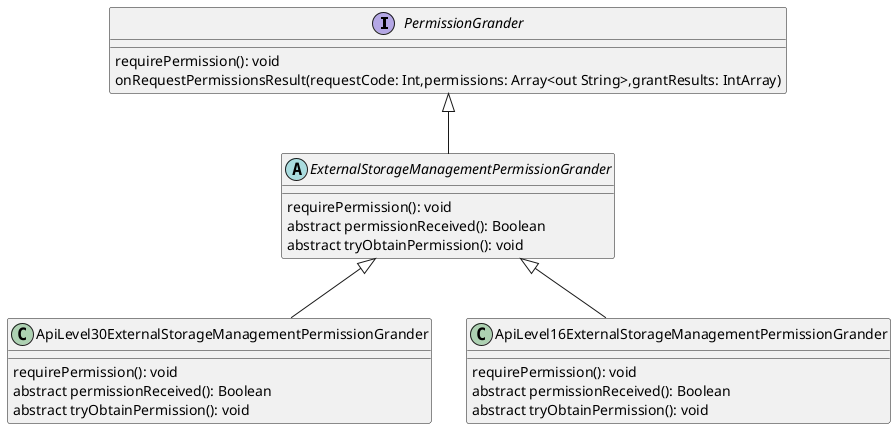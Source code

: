 @startuml
'https://plantuml.com/class-diagram

interface PermissionGrander {
requirePermission(): void
onRequestPermissionsResult(requestCode: Int,permissions: Array<out String>,grantResults: IntArray)
}

abstract class ExternalStorageManagementPermissionGrander  {
    requirePermission(): void
    abstract permissionReceived(): Boolean
    abstract tryObtainPermission(): void
}

PermissionGrander <|-- ExternalStorageManagementPermissionGrander

class ApiLevel30ExternalStorageManagementPermissionGrander {
    requirePermission(): void
    abstract permissionReceived(): Boolean
    abstract tryObtainPermission(): void
}

class ApiLevel16ExternalStorageManagementPermissionGrander {
    requirePermission(): void
    abstract permissionReceived(): Boolean
    abstract tryObtainPermission(): void
}

ExternalStorageManagementPermissionGrander <|-- ApiLevel16ExternalStorageManagementPermissionGrander
ExternalStorageManagementPermissionGrander <|-- ApiLevel30ExternalStorageManagementPermissionGrander


@enduml
